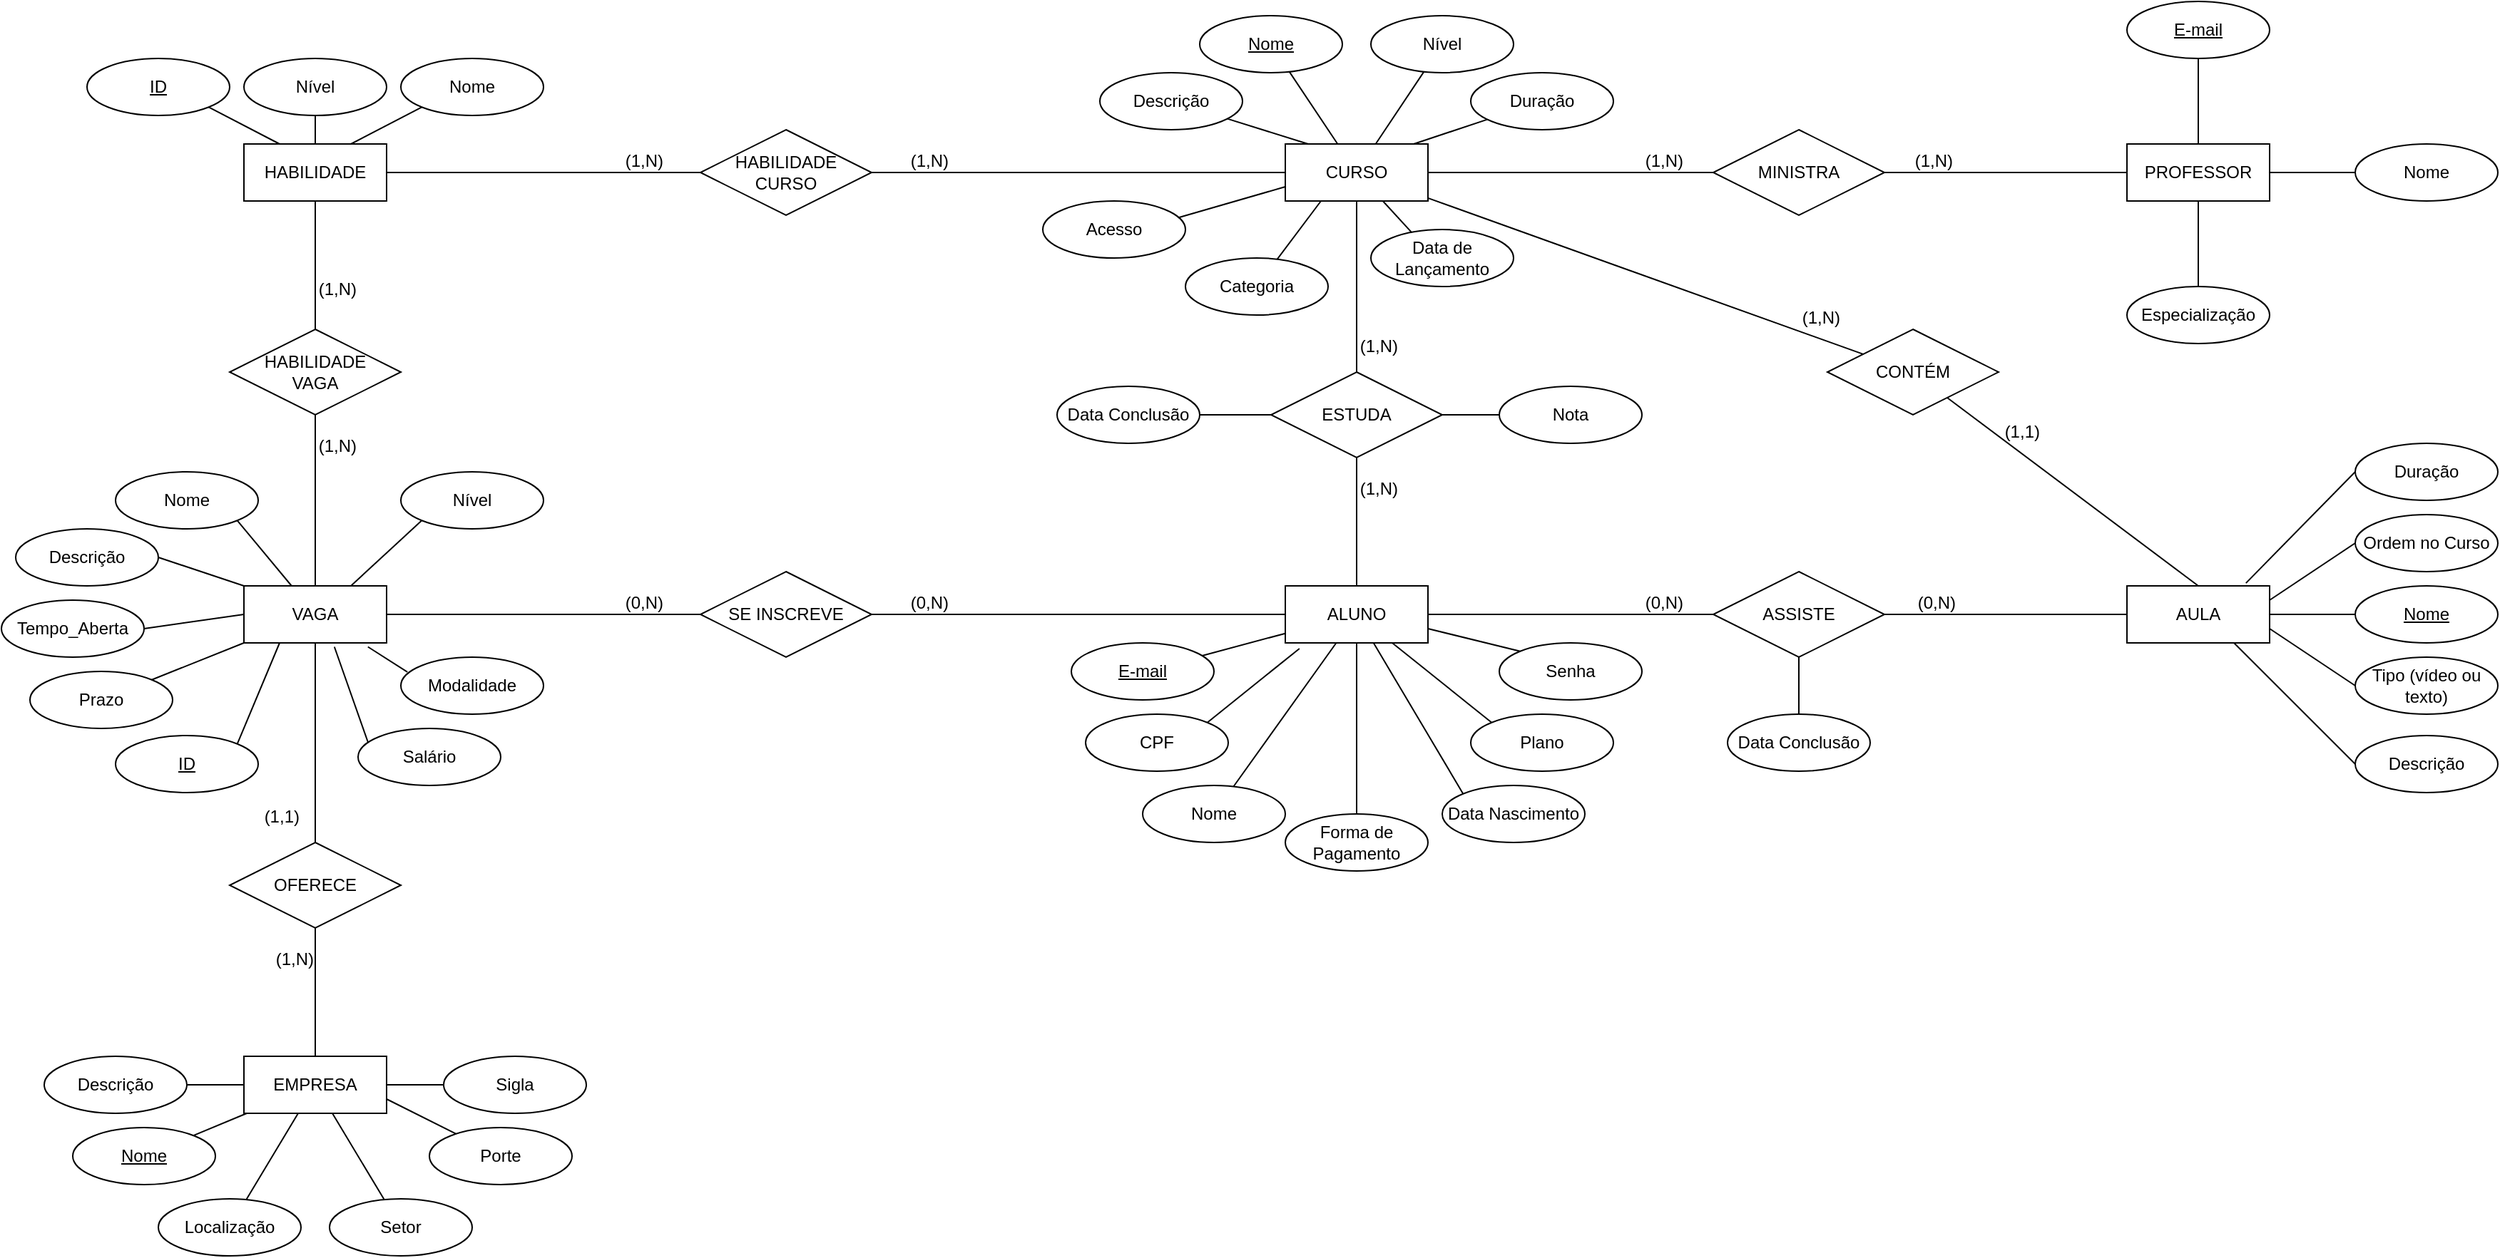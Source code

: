 <mxfile version="27.1.5">
  <diagram name="Page-1" id="ZZryoT1HC9bYrFOV-x_Y">
    <mxGraphModel dx="2456" dy="889" grid="1" gridSize="10" guides="1" tooltips="1" connect="1" arrows="1" fold="1" page="1" pageScale="1" pageWidth="827" pageHeight="1169" math="0" shadow="0">
      <root>
        <mxCell id="0" />
        <mxCell id="1" parent="0" />
        <mxCell id="qsZlWb2w2ooprA0qHy_H-1" value="&lt;div&gt;ALUNO&lt;/div&gt;" style="whiteSpace=wrap;html=1;align=center;" vertex="1" parent="1">
          <mxGeometry x="720" y="440" width="100" height="40" as="geometry" />
        </mxCell>
        <mxCell id="qsZlWb2w2ooprA0qHy_H-2" value="&lt;u&gt;E-mail&lt;/u&gt;" style="ellipse;whiteSpace=wrap;html=1;align=center;" vertex="1" parent="1">
          <mxGeometry x="570" y="480" width="100" height="40" as="geometry" />
        </mxCell>
        <mxCell id="qsZlWb2w2ooprA0qHy_H-3" value="Data Nascimento" style="ellipse;whiteSpace=wrap;html=1;align=center;" vertex="1" parent="1">
          <mxGeometry x="830" y="580" width="100" height="40" as="geometry" />
        </mxCell>
        <mxCell id="qsZlWb2w2ooprA0qHy_H-4" value="Plano" style="ellipse;whiteSpace=wrap;html=1;align=center;" vertex="1" parent="1">
          <mxGeometry x="850" y="530" width="100" height="40" as="geometry" />
        </mxCell>
        <mxCell id="qsZlWb2w2ooprA0qHy_H-5" value="" style="endArrow=none;html=1;rounded=0;" edge="1" parent="1" source="qsZlWb2w2ooprA0qHy_H-61" target="qsZlWb2w2ooprA0qHy_H-1">
          <mxGeometry relative="1" as="geometry">
            <mxPoint x="910" y="520.0" as="sourcePoint" />
            <mxPoint x="1140" y="519.5" as="targetPoint" />
          </mxGeometry>
        </mxCell>
        <mxCell id="qsZlWb2w2ooprA0qHy_H-6" value="" style="endArrow=none;html=1;rounded=0;" edge="1" parent="1" source="qsZlWb2w2ooprA0qHy_H-2" target="qsZlWb2w2ooprA0qHy_H-1">
          <mxGeometry relative="1" as="geometry">
            <mxPoint x="900" y="470" as="sourcePoint" />
            <mxPoint x="920" y="470" as="targetPoint" />
          </mxGeometry>
        </mxCell>
        <mxCell id="qsZlWb2w2ooprA0qHy_H-7" value="ESTUDA" style="shape=rhombus;perimeter=rhombusPerimeter;whiteSpace=wrap;html=1;align=center;" vertex="1" parent="1">
          <mxGeometry x="710" y="290" width="120" height="60" as="geometry" />
        </mxCell>
        <mxCell id="qsZlWb2w2ooprA0qHy_H-8" value="" style="endArrow=none;html=1;rounded=0;" edge="1" parent="1" source="qsZlWb2w2ooprA0qHy_H-7" target="qsZlWb2w2ooprA0qHy_H-1">
          <mxGeometry relative="1" as="geometry">
            <mxPoint x="910" y="530" as="sourcePoint" />
            <mxPoint x="1070" y="530" as="targetPoint" />
          </mxGeometry>
        </mxCell>
        <mxCell id="qsZlWb2w2ooprA0qHy_H-10" value="CURSO" style="whiteSpace=wrap;html=1;align=center;" vertex="1" parent="1">
          <mxGeometry x="720" y="130" width="100" height="40" as="geometry" />
        </mxCell>
        <mxCell id="qsZlWb2w2ooprA0qHy_H-11" value="Nome" style="ellipse;whiteSpace=wrap;html=1;align=center;fontStyle=4;" vertex="1" parent="1">
          <mxGeometry x="660" y="40" width="100" height="40" as="geometry" />
        </mxCell>
        <mxCell id="qsZlWb2w2ooprA0qHy_H-12" value="Descrição" style="ellipse;whiteSpace=wrap;html=1;align=center;" vertex="1" parent="1">
          <mxGeometry x="590" y="80" width="100" height="40" as="geometry" />
        </mxCell>
        <mxCell id="qsZlWb2w2ooprA0qHy_H-13" value="Nível" style="ellipse;whiteSpace=wrap;html=1;align=center;" vertex="1" parent="1">
          <mxGeometry x="780" y="40" width="100" height="40" as="geometry" />
        </mxCell>
        <mxCell id="qsZlWb2w2ooprA0qHy_H-14" value="Data de Lançamento" style="ellipse;whiteSpace=wrap;html=1;align=center;" vertex="1" parent="1">
          <mxGeometry x="780" y="190" width="100" height="40" as="geometry" />
        </mxCell>
        <mxCell id="qsZlWb2w2ooprA0qHy_H-15" value="Duração" style="ellipse;whiteSpace=wrap;html=1;align=center;" vertex="1" parent="1">
          <mxGeometry x="850" y="80" width="100" height="40" as="geometry" />
        </mxCell>
        <mxCell id="qsZlWb2w2ooprA0qHy_H-16" value="" style="endArrow=none;html=1;rounded=0;" edge="1" parent="1" source="qsZlWb2w2ooprA0qHy_H-11" target="qsZlWb2w2ooprA0qHy_H-10">
          <mxGeometry relative="1" as="geometry">
            <mxPoint x="420" y="410" as="sourcePoint" />
            <mxPoint x="580" y="410" as="targetPoint" />
          </mxGeometry>
        </mxCell>
        <mxCell id="qsZlWb2w2ooprA0qHy_H-17" value="" style="endArrow=none;html=1;rounded=0;entryX=0.16;entryY=0;entryDx=0;entryDy=0;entryPerimeter=0;" edge="1" parent="1" source="qsZlWb2w2ooprA0qHy_H-12" target="qsZlWb2w2ooprA0qHy_H-10">
          <mxGeometry relative="1" as="geometry">
            <mxPoint x="482" y="432" as="sourcePoint" />
            <mxPoint x="514" y="450" as="targetPoint" />
          </mxGeometry>
        </mxCell>
        <mxCell id="qsZlWb2w2ooprA0qHy_H-18" value="" style="endArrow=none;html=1;rounded=0;" edge="1" parent="1" source="qsZlWb2w2ooprA0qHy_H-13" target="qsZlWb2w2ooprA0qHy_H-10">
          <mxGeometry relative="1" as="geometry">
            <mxPoint x="492" y="442" as="sourcePoint" />
            <mxPoint x="524" y="460" as="targetPoint" />
          </mxGeometry>
        </mxCell>
        <mxCell id="qsZlWb2w2ooprA0qHy_H-19" value="" style="endArrow=none;html=1;rounded=0;" edge="1" parent="1" target="qsZlWb2w2ooprA0qHy_H-15">
          <mxGeometry relative="1" as="geometry">
            <mxPoint x="810" y="130" as="sourcePoint" />
            <mxPoint x="534" y="470" as="targetPoint" />
          </mxGeometry>
        </mxCell>
        <mxCell id="qsZlWb2w2ooprA0qHy_H-20" value="MINISTRA" style="shape=rhombus;perimeter=rhombusPerimeter;whiteSpace=wrap;html=1;align=center;" vertex="1" parent="1">
          <mxGeometry x="1020" y="120" width="120" height="60" as="geometry" />
        </mxCell>
        <mxCell id="qsZlWb2w2ooprA0qHy_H-21" value="" style="endArrow=none;html=1;rounded=0;" edge="1" parent="1" source="qsZlWb2w2ooprA0qHy_H-20" target="qsZlWb2w2ooprA0qHy_H-10">
          <mxGeometry relative="1" as="geometry">
            <mxPoint x="750" y="410" as="sourcePoint" />
            <mxPoint x="910" y="410" as="targetPoint" />
          </mxGeometry>
        </mxCell>
        <mxCell id="qsZlWb2w2ooprA0qHy_H-22" value="(1,N)" style="resizable=0;html=1;whiteSpace=wrap;align=right;verticalAlign=bottom;" connectable="0" vertex="1" parent="qsZlWb2w2ooprA0qHy_H-21">
          <mxGeometry x="1" relative="1" as="geometry">
            <mxPoint x="180" as="offset" />
          </mxGeometry>
        </mxCell>
        <mxCell id="qsZlWb2w2ooprA0qHy_H-23" value="PROFESSOR" style="whiteSpace=wrap;html=1;align=center;" vertex="1" parent="1">
          <mxGeometry x="1310" y="130" width="100" height="40" as="geometry" />
        </mxCell>
        <mxCell id="qsZlWb2w2ooprA0qHy_H-24" value="" style="endArrow=none;html=1;rounded=0;entryX=0;entryY=0.5;entryDx=0;entryDy=0;exitX=1;exitY=0.5;exitDx=0;exitDy=0;" edge="1" parent="1" source="qsZlWb2w2ooprA0qHy_H-20" target="qsZlWb2w2ooprA0qHy_H-23">
          <mxGeometry relative="1" as="geometry">
            <mxPoint x="880" y="410" as="sourcePoint" />
            <mxPoint x="1040" y="410" as="targetPoint" />
          </mxGeometry>
        </mxCell>
        <mxCell id="qsZlWb2w2ooprA0qHy_H-25" value="(1,N)" style="resizable=0;html=1;whiteSpace=wrap;align=right;verticalAlign=bottom;" connectable="0" vertex="1" parent="qsZlWb2w2ooprA0qHy_H-24">
          <mxGeometry x="1" relative="1" as="geometry">
            <mxPoint x="-121" as="offset" />
          </mxGeometry>
        </mxCell>
        <mxCell id="qsZlWb2w2ooprA0qHy_H-26" value="Nome" style="ellipse;whiteSpace=wrap;html=1;align=center;fontStyle=0;" vertex="1" parent="1">
          <mxGeometry x="1470" y="130" width="100" height="40" as="geometry" />
        </mxCell>
        <mxCell id="qsZlWb2w2ooprA0qHy_H-27" value="Especialização" style="ellipse;whiteSpace=wrap;html=1;align=center;" vertex="1" parent="1">
          <mxGeometry x="1310" y="230" width="100" height="40" as="geometry" />
        </mxCell>
        <mxCell id="qsZlWb2w2ooprA0qHy_H-28" value="&lt;u&gt;E-mail&lt;/u&gt;" style="ellipse;whiteSpace=wrap;html=1;align=center;" vertex="1" parent="1">
          <mxGeometry x="1310" y="30" width="100" height="40" as="geometry" />
        </mxCell>
        <mxCell id="qsZlWb2w2ooprA0qHy_H-29" value="" style="endArrow=none;html=1;rounded=0;" edge="1" parent="1" source="qsZlWb2w2ooprA0qHy_H-28" target="qsZlWb2w2ooprA0qHy_H-23">
          <mxGeometry relative="1" as="geometry">
            <mxPoint x="1020" y="430" as="sourcePoint" />
            <mxPoint x="1140" y="460" as="targetPoint" />
          </mxGeometry>
        </mxCell>
        <mxCell id="qsZlWb2w2ooprA0qHy_H-30" value="" style="endArrow=none;html=1;rounded=0;" edge="1" parent="1" source="qsZlWb2w2ooprA0qHy_H-23" target="qsZlWb2w2ooprA0qHy_H-27">
          <mxGeometry relative="1" as="geometry">
            <mxPoint x="1030" y="440" as="sourcePoint" />
            <mxPoint x="1095" y="470" as="targetPoint" />
          </mxGeometry>
        </mxCell>
        <mxCell id="qsZlWb2w2ooprA0qHy_H-31" value="" style="endArrow=none;html=1;rounded=0;entryX=0.5;entryY=0;entryDx=0;entryDy=0;" edge="1" parent="1" source="qsZlWb2w2ooprA0qHy_H-71" target="qsZlWb2w2ooprA0qHy_H-34">
          <mxGeometry relative="1" as="geometry">
            <mxPoint x="770" y="330" as="sourcePoint" />
            <mxPoint x="770" y="430.0" as="targetPoint" />
          </mxGeometry>
        </mxCell>
        <mxCell id="qsZlWb2w2ooprA0qHy_H-32" value="" style="endArrow=none;html=1;rounded=0;" edge="1" parent="1" source="qsZlWb2w2ooprA0qHy_H-71" target="qsZlWb2w2ooprA0qHy_H-10">
          <mxGeometry relative="1" as="geometry">
            <mxPoint x="770" y="270" as="sourcePoint" />
            <mxPoint x="610" y="610" as="targetPoint" />
          </mxGeometry>
        </mxCell>
        <mxCell id="qsZlWb2w2ooprA0qHy_H-34" value="AULA" style="whiteSpace=wrap;html=1;align=center;" vertex="1" parent="1">
          <mxGeometry x="1310" y="440" width="100" height="40" as="geometry" />
        </mxCell>
        <mxCell id="qsZlWb2w2ooprA0qHy_H-35" value="Ordem no Curso" style="ellipse;whiteSpace=wrap;html=1;align=center;" vertex="1" parent="1">
          <mxGeometry x="1470" y="390" width="100" height="40" as="geometry" />
        </mxCell>
        <mxCell id="qsZlWb2w2ooprA0qHy_H-36" value="Tipo (vídeo ou texto)" style="ellipse;whiteSpace=wrap;html=1;align=center;" vertex="1" parent="1">
          <mxGeometry x="1470" y="490" width="100" height="40" as="geometry" />
        </mxCell>
        <mxCell id="qsZlWb2w2ooprA0qHy_H-37" value="Descrição" style="ellipse;whiteSpace=wrap;html=1;align=center;" vertex="1" parent="1">
          <mxGeometry x="1470" y="545" width="100" height="40" as="geometry" />
        </mxCell>
        <mxCell id="qsZlWb2w2ooprA0qHy_H-38" value="Duração" style="ellipse;whiteSpace=wrap;html=1;align=center;" vertex="1" parent="1">
          <mxGeometry x="1470" y="340" width="100" height="40" as="geometry" />
        </mxCell>
        <mxCell id="qsZlWb2w2ooprA0qHy_H-39" value="" style="endArrow=none;html=1;rounded=0;entryX=0.75;entryY=1;entryDx=0;entryDy=0;exitX=0;exitY=0.5;exitDx=0;exitDy=0;" edge="1" parent="1" source="qsZlWb2w2ooprA0qHy_H-37" target="qsZlWb2w2ooprA0qHy_H-34">
          <mxGeometry relative="1" as="geometry">
            <mxPoint x="1030" y="490" as="sourcePoint" />
            <mxPoint x="1190" y="490" as="targetPoint" />
          </mxGeometry>
        </mxCell>
        <mxCell id="qsZlWb2w2ooprA0qHy_H-40" value="" style="endArrow=none;html=1;rounded=0;entryX=0.834;entryY=-0.049;entryDx=0;entryDy=0;exitX=0;exitY=0.5;exitDx=0;exitDy=0;entryPerimeter=0;" edge="1" parent="1" source="qsZlWb2w2ooprA0qHy_H-38" target="qsZlWb2w2ooprA0qHy_H-34">
          <mxGeometry relative="1" as="geometry">
            <mxPoint x="1060" y="680" as="sourcePoint" />
            <mxPoint x="1105" y="700" as="targetPoint" />
          </mxGeometry>
        </mxCell>
        <mxCell id="qsZlWb2w2ooprA0qHy_H-41" value="" style="endArrow=none;html=1;rounded=0;exitX=1;exitY=0.75;exitDx=0;exitDy=0;entryX=0;entryY=0.5;entryDx=0;entryDy=0;" edge="1" parent="1" source="qsZlWb2w2ooprA0qHy_H-34" target="qsZlWb2w2ooprA0qHy_H-36">
          <mxGeometry relative="1" as="geometry">
            <mxPoint x="1070" y="690" as="sourcePoint" />
            <mxPoint x="1115" y="710" as="targetPoint" />
          </mxGeometry>
        </mxCell>
        <mxCell id="qsZlWb2w2ooprA0qHy_H-42" value="" style="endArrow=none;html=1;rounded=0;exitX=1;exitY=0.25;exitDx=0;exitDy=0;entryX=0;entryY=0.5;entryDx=0;entryDy=0;" edge="1" parent="1" source="qsZlWb2w2ooprA0qHy_H-34" target="qsZlWb2w2ooprA0qHy_H-35">
          <mxGeometry relative="1" as="geometry">
            <mxPoint x="1090" y="710" as="sourcePoint" />
            <mxPoint x="1135" y="730" as="targetPoint" />
          </mxGeometry>
        </mxCell>
        <mxCell id="qsZlWb2w2ooprA0qHy_H-43" value="Nome" style="ellipse;whiteSpace=wrap;html=1;align=center;fontStyle=4;" vertex="1" parent="1">
          <mxGeometry x="1470" y="440" width="100" height="40" as="geometry" />
        </mxCell>
        <mxCell id="qsZlWb2w2ooprA0qHy_H-44" value="EMPRESA" style="whiteSpace=wrap;html=1;align=center;" vertex="1" parent="1">
          <mxGeometry x="-10" y="770" width="100" height="40" as="geometry" />
        </mxCell>
        <mxCell id="qsZlWb2w2ooprA0qHy_H-45" value="Nome" style="ellipse;whiteSpace=wrap;html=1;align=center;fontStyle=4;" vertex="1" parent="1">
          <mxGeometry x="-130" y="820" width="100" height="40" as="geometry" />
        </mxCell>
        <mxCell id="qsZlWb2w2ooprA0qHy_H-46" value="Setor" style="ellipse;whiteSpace=wrap;html=1;align=center;" vertex="1" parent="1">
          <mxGeometry x="50" y="870" width="100" height="40" as="geometry" />
        </mxCell>
        <mxCell id="qsZlWb2w2ooprA0qHy_H-47" value="Localização" style="ellipse;whiteSpace=wrap;html=1;align=center;" vertex="1" parent="1">
          <mxGeometry x="-70" y="870" width="100" height="40" as="geometry" />
        </mxCell>
        <mxCell id="qsZlWb2w2ooprA0qHy_H-48" value="VAGA" style="whiteSpace=wrap;html=1;align=center;" vertex="1" parent="1">
          <mxGeometry x="-10" y="440" width="100" height="40" as="geometry" />
        </mxCell>
        <mxCell id="qsZlWb2w2ooprA0qHy_H-49" value="" style="endArrow=none;html=1;rounded=0;" edge="1" parent="1" source="qsZlWb2w2ooprA0qHy_H-76" target="qsZlWb2w2ooprA0qHy_H-44">
          <mxGeometry relative="1" as="geometry">
            <mxPoint x="250" y="650" as="sourcePoint" />
            <mxPoint x="205" y="630" as="targetPoint" />
          </mxGeometry>
        </mxCell>
        <mxCell id="qsZlWb2w2ooprA0qHy_H-50" value="(1,N)" style="resizable=0;html=1;whiteSpace=wrap;align=right;verticalAlign=bottom;" connectable="0" vertex="1" parent="qsZlWb2w2ooprA0qHy_H-49">
          <mxGeometry x="1" relative="1" as="geometry">
            <mxPoint y="-60" as="offset" />
          </mxGeometry>
        </mxCell>
        <mxCell id="qsZlWb2w2ooprA0qHy_H-51" value="" style="endArrow=none;html=1;rounded=0;" edge="1" parent="1" source="qsZlWb2w2ooprA0qHy_H-76" target="qsZlWb2w2ooprA0qHy_H-48">
          <mxGeometry relative="1" as="geometry">
            <mxPoint x="250" y="590" as="sourcePoint" />
            <mxPoint x="-60" y="590" as="targetPoint" />
          </mxGeometry>
        </mxCell>
        <mxCell id="qsZlWb2w2ooprA0qHy_H-52" value="(1,1)" style="resizable=0;html=1;whiteSpace=wrap;align=right;verticalAlign=bottom;" connectable="0" vertex="1" parent="qsZlWb2w2ooprA0qHy_H-51">
          <mxGeometry x="1" relative="1" as="geometry">
            <mxPoint x="-10" y="130" as="offset" />
          </mxGeometry>
        </mxCell>
        <mxCell id="qsZlWb2w2ooprA0qHy_H-53" value="" style="endArrow=none;html=1;rounded=0;" edge="1" parent="1" source="qsZlWb2w2ooprA0qHy_H-44" target="qsZlWb2w2ooprA0qHy_H-45">
          <mxGeometry relative="1" as="geometry">
            <mxPoint x="144.64" y="670" as="sourcePoint" />
            <mxPoint x="139.995" y="835.858" as="targetPoint" />
          </mxGeometry>
        </mxCell>
        <mxCell id="qsZlWb2w2ooprA0qHy_H-54" value="Nome" style="ellipse;whiteSpace=wrap;html=1;align=center;" vertex="1" parent="1">
          <mxGeometry x="-100" y="360" width="100" height="40" as="geometry" />
        </mxCell>
        <mxCell id="qsZlWb2w2ooprA0qHy_H-55" value="SE INSCREVE" style="shape=rhombus;perimeter=rhombusPerimeter;whiteSpace=wrap;html=1;align=center;" vertex="1" parent="1">
          <mxGeometry x="310" y="430" width="120" height="60" as="geometry" />
        </mxCell>
        <mxCell id="qsZlWb2w2ooprA0qHy_H-56" value="" style="endArrow=none;html=1;rounded=0;entryX=1;entryY=1;entryDx=0;entryDy=0;" edge="1" parent="1" source="qsZlWb2w2ooprA0qHy_H-48" target="qsZlWb2w2ooprA0qHy_H-54">
          <mxGeometry relative="1" as="geometry">
            <mxPoint x="215" y="510" as="sourcePoint" />
            <mxPoint x="260" y="500" as="targetPoint" />
          </mxGeometry>
        </mxCell>
        <mxCell id="qsZlWb2w2ooprA0qHy_H-57" value="" style="endArrow=none;html=1;rounded=0;" edge="1" parent="1" source="qsZlWb2w2ooprA0qHy_H-55" target="qsZlWb2w2ooprA0qHy_H-1">
          <mxGeometry relative="1" as="geometry">
            <mxPoint x="900" y="740" as="sourcePoint" />
            <mxPoint x="1060" y="740" as="targetPoint" />
          </mxGeometry>
        </mxCell>
        <mxCell id="qsZlWb2w2ooprA0qHy_H-59" value="" style="endArrow=none;html=1;rounded=0;" edge="1" parent="1" source="qsZlWb2w2ooprA0qHy_H-55" target="qsZlWb2w2ooprA0qHy_H-48">
          <mxGeometry relative="1" as="geometry">
            <mxPoint x="147" y="290" as="sourcePoint" />
            <mxPoint x="330" y="420" as="targetPoint" />
          </mxGeometry>
        </mxCell>
        <mxCell id="qsZlWb2w2ooprA0qHy_H-61" value="Nome" style="ellipse;whiteSpace=wrap;html=1;align=center;fontStyle=0;" vertex="1" parent="1">
          <mxGeometry x="620" y="580" width="100" height="40" as="geometry" />
        </mxCell>
        <mxCell id="qsZlWb2w2ooprA0qHy_H-62" value="" style="endArrow=none;html=1;rounded=0;entryX=0.287;entryY=0.054;entryDx=0;entryDy=0;entryPerimeter=0;" edge="1" parent="1" source="qsZlWb2w2ooprA0qHy_H-10" target="qsZlWb2w2ooprA0qHy_H-14">
          <mxGeometry width="50" height="50" relative="1" as="geometry">
            <mxPoint x="890" y="330" as="sourcePoint" />
            <mxPoint x="940" y="280" as="targetPoint" />
          </mxGeometry>
        </mxCell>
        <mxCell id="qsZlWb2w2ooprA0qHy_H-63" value="" style="endArrow=none;html=1;rounded=0;" edge="1" parent="1" source="qsZlWb2w2ooprA0qHy_H-7" target="qsZlWb2w2ooprA0qHy_H-10">
          <mxGeometry width="50" height="50" relative="1" as="geometry">
            <mxPoint x="890" y="330" as="sourcePoint" />
            <mxPoint x="940" y="280" as="targetPoint" />
          </mxGeometry>
        </mxCell>
        <mxCell id="qsZlWb2w2ooprA0qHy_H-64" value="" style="endArrow=none;html=1;rounded=0;" edge="1" parent="1" source="qsZlWb2w2ooprA0qHy_H-23" target="qsZlWb2w2ooprA0qHy_H-26">
          <mxGeometry width="50" height="50" relative="1" as="geometry">
            <mxPoint x="1270" y="360" as="sourcePoint" />
            <mxPoint x="1320" y="310" as="targetPoint" />
          </mxGeometry>
        </mxCell>
        <mxCell id="qsZlWb2w2ooprA0qHy_H-65" value="" style="endArrow=none;html=1;rounded=0;" edge="1" parent="1" source="qsZlWb2w2ooprA0qHy_H-34" target="qsZlWb2w2ooprA0qHy_H-43">
          <mxGeometry width="50" height="50" relative="1" as="geometry">
            <mxPoint x="1520" y="320" as="sourcePoint" />
            <mxPoint x="1570" y="270" as="targetPoint" />
          </mxGeometry>
        </mxCell>
        <mxCell id="qsZlWb2w2ooprA0qHy_H-66" value="" style="endArrow=none;html=1;rounded=0;exitX=0;exitY=0;exitDx=0;exitDy=0;" edge="1" parent="1" source="qsZlWb2w2ooprA0qHy_H-3" target="qsZlWb2w2ooprA0qHy_H-1">
          <mxGeometry width="50" height="50" relative="1" as="geometry">
            <mxPoint x="1130" y="510" as="sourcePoint" />
            <mxPoint x="1180" y="460" as="targetPoint" />
          </mxGeometry>
        </mxCell>
        <mxCell id="qsZlWb2w2ooprA0qHy_H-67" value="" style="endArrow=none;html=1;rounded=0;" edge="1" parent="1" source="qsZlWb2w2ooprA0qHy_H-47" target="qsZlWb2w2ooprA0qHy_H-44">
          <mxGeometry width="50" height="50" relative="1" as="geometry">
            <mxPoint x="210" y="905" as="sourcePoint" />
            <mxPoint x="260" y="855" as="targetPoint" />
          </mxGeometry>
        </mxCell>
        <mxCell id="qsZlWb2w2ooprA0qHy_H-68" value="" style="endArrow=none;html=1;rounded=0;" edge="1" parent="1" source="qsZlWb2w2ooprA0qHy_H-44" target="qsZlWb2w2ooprA0qHy_H-46">
          <mxGeometry width="50" height="50" relative="1" as="geometry">
            <mxPoint x="380" y="720" as="sourcePoint" />
            <mxPoint x="430" y="670" as="targetPoint" />
          </mxGeometry>
        </mxCell>
        <mxCell id="qsZlWb2w2ooprA0qHy_H-69" value="&amp;nbsp;" style="text;whiteSpace=wrap;html=1;" vertex="1" parent="1">
          <mxGeometry x="1010" y="410" width="40" height="40" as="geometry" />
        </mxCell>
        <mxCell id="qsZlWb2w2ooprA0qHy_H-70" value="&lt;div&gt;(1,N)&lt;/div&gt;" style="resizable=0;html=1;whiteSpace=wrap;align=right;verticalAlign=bottom;rotation=0;" connectable="0" vertex="1" parent="1">
          <mxGeometry x="480.0" y="140" as="geometry">
            <mxPoint x="5.073" y="10.544" as="offset" />
          </mxGeometry>
        </mxCell>
        <mxCell id="qsZlWb2w2ooprA0qHy_H-71" value="CONTÉM" style="shape=rhombus;perimeter=rhombusPerimeter;whiteSpace=wrap;html=1;align=center;" vertex="1" parent="1">
          <mxGeometry x="1100" y="260" width="120" height="60" as="geometry" />
        </mxCell>
        <mxCell id="qsZlWb2w2ooprA0qHy_H-72" value="Data Conclusão" style="ellipse;whiteSpace=wrap;html=1;align=center;" vertex="1" parent="1">
          <mxGeometry x="560" y="300" width="100" height="40" as="geometry" />
        </mxCell>
        <mxCell id="qsZlWb2w2ooprA0qHy_H-73" value="Nota" style="ellipse;whiteSpace=wrap;html=1;align=center;" vertex="1" parent="1">
          <mxGeometry x="870" y="300" width="100" height="40" as="geometry" />
        </mxCell>
        <mxCell id="qsZlWb2w2ooprA0qHy_H-74" value="" style="endArrow=none;html=1;rounded=0;" edge="1" parent="1" source="qsZlWb2w2ooprA0qHy_H-72" target="qsZlWb2w2ooprA0qHy_H-7">
          <mxGeometry width="50" height="50" relative="1" as="geometry">
            <mxPoint x="990" y="440" as="sourcePoint" />
            <mxPoint x="858" y="419" as="targetPoint" />
          </mxGeometry>
        </mxCell>
        <mxCell id="qsZlWb2w2ooprA0qHy_H-75" value="" style="endArrow=none;html=1;rounded=0;" edge="1" parent="1" source="qsZlWb2w2ooprA0qHy_H-73" target="qsZlWb2w2ooprA0qHy_H-7">
          <mxGeometry width="50" height="50" relative="1" as="geometry">
            <mxPoint x="843" y="470" as="sourcePoint" />
            <mxPoint x="868" y="429" as="targetPoint" />
          </mxGeometry>
        </mxCell>
        <mxCell id="qsZlWb2w2ooprA0qHy_H-76" value="OFERECE" style="shape=rhombus;perimeter=rhombusPerimeter;whiteSpace=wrap;html=1;align=center;" vertex="1" parent="1">
          <mxGeometry x="-20" y="620" width="120" height="60" as="geometry" />
        </mxCell>
        <mxCell id="qsZlWb2w2ooprA0qHy_H-77" value="" style="endArrow=none;html=1;rounded=0;exitX=0;exitY=0;exitDx=0;exitDy=0;" edge="1" parent="1" source="qsZlWb2w2ooprA0qHy_H-4" target="qsZlWb2w2ooprA0qHy_H-1">
          <mxGeometry width="50" height="50" relative="1" as="geometry">
            <mxPoint x="905" y="444" as="sourcePoint" />
            <mxPoint x="942" y="460" as="targetPoint" />
          </mxGeometry>
        </mxCell>
        <mxCell id="qsZlWb2w2ooprA0qHy_H-78" value="Descrição" style="ellipse;whiteSpace=wrap;html=1;align=center;" vertex="1" parent="1">
          <mxGeometry x="-170" y="400" width="100" height="40" as="geometry" />
        </mxCell>
        <mxCell id="qsZlWb2w2ooprA0qHy_H-79" value="&lt;u&gt;ID&lt;/u&gt;" style="ellipse;whiteSpace=wrap;html=1;align=center;" vertex="1" parent="1">
          <mxGeometry x="-100" y="545" width="100" height="40" as="geometry" />
        </mxCell>
        <mxCell id="qsZlWb2w2ooprA0qHy_H-80" value="" style="endArrow=none;html=1;rounded=0;exitX=1;exitY=0;exitDx=0;exitDy=0;entryX=0.25;entryY=1;entryDx=0;entryDy=0;" edge="1" parent="1" source="qsZlWb2w2ooprA0qHy_H-79" target="qsZlWb2w2ooprA0qHy_H-48">
          <mxGeometry relative="1" as="geometry">
            <mxPoint x="149" y="433" as="sourcePoint" />
            <mxPoint x="210" y="453" as="targetPoint" />
          </mxGeometry>
        </mxCell>
        <mxCell id="qsZlWb2w2ooprA0qHy_H-81" value="HABILIDADE" style="whiteSpace=wrap;html=1;align=center;" vertex="1" parent="1">
          <mxGeometry x="-10" y="130" width="100" height="40" as="geometry" />
        </mxCell>
        <mxCell id="qsZlWb2w2ooprA0qHy_H-82" value="Nome" style="ellipse;whiteSpace=wrap;html=1;align=center;" vertex="1" parent="1">
          <mxGeometry x="100" y="70" width="100" height="40" as="geometry" />
        </mxCell>
        <mxCell id="qsZlWb2w2ooprA0qHy_H-83" value="Nível" style="ellipse;whiteSpace=wrap;html=1;align=center;" vertex="1" parent="1">
          <mxGeometry x="-10" y="70" width="100" height="40" as="geometry" />
        </mxCell>
        <mxCell id="qsZlWb2w2ooprA0qHy_H-84" value="&lt;u&gt;ID&lt;/u&gt;" style="ellipse;whiteSpace=wrap;html=1;align=center;" vertex="1" parent="1">
          <mxGeometry x="-120" y="70" width="100" height="40" as="geometry" />
        </mxCell>
        <mxCell id="qsZlWb2w2ooprA0qHy_H-85" value="" style="endArrow=none;html=1;rounded=0;entryX=0.5;entryY=1;entryDx=0;entryDy=0;" edge="1" parent="1" source="qsZlWb2w2ooprA0qHy_H-81" target="qsZlWb2w2ooprA0qHy_H-83">
          <mxGeometry relative="1" as="geometry">
            <mxPoint x="-195" y="150" as="sourcePoint" />
            <mxPoint x="-115" y="176" as="targetPoint" />
          </mxGeometry>
        </mxCell>
        <mxCell id="qsZlWb2w2ooprA0qHy_H-86" value="" style="endArrow=none;html=1;rounded=0;entryX=1;entryY=1;entryDx=0;entryDy=0;exitX=0.25;exitY=0;exitDx=0;exitDy=0;" edge="1" parent="1" source="qsZlWb2w2ooprA0qHy_H-81" target="qsZlWb2w2ooprA0qHy_H-84">
          <mxGeometry relative="1" as="geometry">
            <mxPoint x="160" y="70" as="sourcePoint" />
            <mxPoint x="160" y="30" as="targetPoint" />
          </mxGeometry>
        </mxCell>
        <mxCell id="qsZlWb2w2ooprA0qHy_H-87" value="" style="endArrow=none;html=1;rounded=0;entryX=0;entryY=1;entryDx=0;entryDy=0;exitX=0.75;exitY=0;exitDx=0;exitDy=0;" edge="1" parent="1" source="qsZlWb2w2ooprA0qHy_H-81" target="qsZlWb2w2ooprA0qHy_H-82">
          <mxGeometry relative="1" as="geometry">
            <mxPoint x="170" y="80" as="sourcePoint" />
            <mxPoint x="170" y="40" as="targetPoint" />
          </mxGeometry>
        </mxCell>
        <mxCell id="qsZlWb2w2ooprA0qHy_H-88" value="HABILIDADE&lt;div&gt;VAGA&lt;/div&gt;" style="shape=rhombus;perimeter=rhombusPerimeter;whiteSpace=wrap;html=1;align=center;" vertex="1" parent="1">
          <mxGeometry x="-20" y="260" width="120" height="60" as="geometry" />
        </mxCell>
        <mxCell id="qsZlWb2w2ooprA0qHy_H-89" value="HABILIDADE&lt;div&gt;CURSO&lt;/div&gt;" style="shape=rhombus;perimeter=rhombusPerimeter;whiteSpace=wrap;html=1;align=center;" vertex="1" parent="1">
          <mxGeometry x="310" y="120" width="120" height="60" as="geometry" />
        </mxCell>
        <mxCell id="qsZlWb2w2ooprA0qHy_H-90" value="" style="endArrow=none;html=1;rounded=0;exitX=1;exitY=0.5;exitDx=0;exitDy=0;" edge="1" parent="1" source="qsZlWb2w2ooprA0qHy_H-81" target="qsZlWb2w2ooprA0qHy_H-89">
          <mxGeometry relative="1" as="geometry">
            <mxPoint x="455" y="450" as="sourcePoint" />
            <mxPoint x="500" y="490" as="targetPoint" />
          </mxGeometry>
        </mxCell>
        <mxCell id="qsZlWb2w2ooprA0qHy_H-91" value="" style="endArrow=none;html=1;rounded=0;entryX=0;entryY=0.5;entryDx=0;entryDy=0;exitX=1;exitY=0.5;exitDx=0;exitDy=0;" edge="1" parent="1" target="qsZlWb2w2ooprA0qHy_H-10" source="qsZlWb2w2ooprA0qHy_H-89">
          <mxGeometry relative="1" as="geometry">
            <mxPoint x="620" y="290" as="sourcePoint" />
            <mxPoint x="585" y="337" as="targetPoint" />
          </mxGeometry>
        </mxCell>
        <mxCell id="qsZlWb2w2ooprA0qHy_H-92" value="" style="endArrow=none;html=1;rounded=0;entryX=1;entryY=0.5;entryDx=0;entryDy=0;exitX=0;exitY=0;exitDx=0;exitDy=0;" edge="1" parent="1" source="qsZlWb2w2ooprA0qHy_H-48" target="qsZlWb2w2ooprA0qHy_H-78">
          <mxGeometry relative="1" as="geometry">
            <mxPoint x="21" y="450" as="sourcePoint" />
            <mxPoint x="-25" y="417" as="targetPoint" />
          </mxGeometry>
        </mxCell>
        <mxCell id="qsZlWb2w2ooprA0qHy_H-94" value="" style="endArrow=none;html=1;rounded=0;exitX=0.5;exitY=1;exitDx=0;exitDy=0;entryX=0.5;entryY=0;entryDx=0;entryDy=0;" edge="1" parent="1" source="qsZlWb2w2ooprA0qHy_H-81" target="qsZlWb2w2ooprA0qHy_H-88">
          <mxGeometry relative="1" as="geometry">
            <mxPoint x="190" y="470" as="sourcePoint" />
            <mxPoint x="310" y="460" as="targetPoint" />
          </mxGeometry>
        </mxCell>
        <mxCell id="qsZlWb2w2ooprA0qHy_H-96" value="&lt;div&gt;(1,N)&lt;/div&gt;" style="resizable=0;html=1;whiteSpace=wrap;align=right;verticalAlign=bottom;" connectable="0" vertex="1" parent="1">
          <mxGeometry x="70" y="240" as="geometry" />
        </mxCell>
        <mxCell id="qsZlWb2w2ooprA0qHy_H-100" value="Senha" style="ellipse;whiteSpace=wrap;html=1;align=center;" vertex="1" parent="1">
          <mxGeometry x="870" y="480" width="100" height="40" as="geometry" />
        </mxCell>
        <mxCell id="qsZlWb2w2ooprA0qHy_H-101" value="" style="endArrow=none;html=1;rounded=0;exitX=0;exitY=0;exitDx=0;exitDy=0;entryX=1;entryY=0.75;entryDx=0;entryDy=0;" edge="1" parent="1" source="qsZlWb2w2ooprA0qHy_H-100" target="qsZlWb2w2ooprA0qHy_H-1">
          <mxGeometry relative="1" as="geometry">
            <mxPoint x="710" y="480" as="sourcePoint" />
            <mxPoint x="750" y="480" as="targetPoint" />
          </mxGeometry>
        </mxCell>
        <mxCell id="qsZlWb2w2ooprA0qHy_H-102" value="Forma de Pagamento" style="ellipse;whiteSpace=wrap;html=1;align=center;" vertex="1" parent="1">
          <mxGeometry x="720" y="600" width="100" height="40" as="geometry" />
        </mxCell>
        <mxCell id="qsZlWb2w2ooprA0qHy_H-103" value="" style="endArrow=none;html=1;rounded=0;exitX=0.5;exitY=0;exitDx=0;exitDy=0;entryX=0.5;entryY=1;entryDx=0;entryDy=0;" edge="1" parent="1" source="qsZlWb2w2ooprA0qHy_H-102" target="qsZlWb2w2ooprA0qHy_H-1">
          <mxGeometry relative="1" as="geometry">
            <mxPoint x="510" y="670" as="sourcePoint" />
            <mxPoint x="520" y="650" as="targetPoint" />
          </mxGeometry>
        </mxCell>
        <mxCell id="qsZlWb2w2ooprA0qHy_H-104" value="CPF" style="ellipse;whiteSpace=wrap;html=1;align=center;" vertex="1" parent="1">
          <mxGeometry x="580" y="530" width="100" height="40" as="geometry" />
        </mxCell>
        <mxCell id="qsZlWb2w2ooprA0qHy_H-105" value="" style="endArrow=none;html=1;rounded=0;exitX=1;exitY=0;exitDx=0;exitDy=0;entryX=0.099;entryY=1.099;entryDx=0;entryDy=0;entryPerimeter=0;" edge="1" parent="1" source="qsZlWb2w2ooprA0qHy_H-104" target="qsZlWb2w2ooprA0qHy_H-1">
          <mxGeometry relative="1" as="geometry">
            <mxPoint x="630" y="710" as="sourcePoint" />
            <mxPoint x="640" y="690" as="targetPoint" />
          </mxGeometry>
        </mxCell>
        <mxCell id="qsZlWb2w2ooprA0qHy_H-106" value="Acesso" style="ellipse;whiteSpace=wrap;html=1;align=center;" vertex="1" parent="1">
          <mxGeometry x="550" y="170" width="100" height="40" as="geometry" />
        </mxCell>
        <mxCell id="qsZlWb2w2ooprA0qHy_H-107" value="" style="endArrow=none;html=1;rounded=0;exitX=0.952;exitY=0.29;exitDx=0;exitDy=0;entryX=0;entryY=0.75;entryDx=0;entryDy=0;exitPerimeter=0;" edge="1" parent="1" source="qsZlWb2w2ooprA0qHy_H-106" target="qsZlWb2w2ooprA0qHy_H-10">
          <mxGeometry relative="1" as="geometry">
            <mxPoint x="-270" y="450" as="sourcePoint" />
            <mxPoint x="-370" y="430" as="targetPoint" />
          </mxGeometry>
        </mxCell>
        <mxCell id="qsZlWb2w2ooprA0qHy_H-108" value="Porte" style="ellipse;whiteSpace=wrap;html=1;align=center;" vertex="1" parent="1">
          <mxGeometry x="120" y="820" width="100" height="40" as="geometry" />
        </mxCell>
        <mxCell id="qsZlWb2w2ooprA0qHy_H-109" value="" style="endArrow=none;html=1;rounded=0;entryX=1;entryY=0.75;entryDx=0;entryDy=0;" edge="1" parent="1" source="qsZlWb2w2ooprA0qHy_H-108" target="qsZlWb2w2ooprA0qHy_H-44">
          <mxGeometry relative="1" as="geometry">
            <mxPoint x="-310" y="520" as="sourcePoint" />
            <mxPoint x="-400" y="500" as="targetPoint" />
          </mxGeometry>
        </mxCell>
        <mxCell id="qsZlWb2w2ooprA0qHy_H-110" value="Salário" style="ellipse;whiteSpace=wrap;html=1;align=center;" vertex="1" parent="1">
          <mxGeometry x="70" y="540" width="100" height="40" as="geometry" />
        </mxCell>
        <mxCell id="qsZlWb2w2ooprA0qHy_H-111" value="" style="endArrow=none;html=1;rounded=0;entryX=0.634;entryY=1.069;entryDx=0;entryDy=0;entryPerimeter=0;exitX=0.069;exitY=0.238;exitDx=0;exitDy=0;exitPerimeter=0;" edge="1" parent="1" source="qsZlWb2w2ooprA0qHy_H-110" target="qsZlWb2w2ooprA0qHy_H-48">
          <mxGeometry relative="1" as="geometry">
            <mxPoint x="80" y="540" as="sourcePoint" />
            <mxPoint x="-400" y="590" as="targetPoint" />
          </mxGeometry>
        </mxCell>
        <mxCell id="qsZlWb2w2ooprA0qHy_H-112" value="Descrição" style="ellipse;whiteSpace=wrap;html=1;align=center;" vertex="1" parent="1">
          <mxGeometry x="-150" y="770" width="100" height="40" as="geometry" />
        </mxCell>
        <mxCell id="qsZlWb2w2ooprA0qHy_H-113" value="" style="endArrow=none;html=1;rounded=0;exitX=1;exitY=0.5;exitDx=0;exitDy=0;entryX=0;entryY=0.5;entryDx=0;entryDy=0;" edge="1" parent="1" source="qsZlWb2w2ooprA0qHy_H-112" target="qsZlWb2w2ooprA0qHy_H-44">
          <mxGeometry relative="1" as="geometry">
            <mxPoint x="-310" y="440" as="sourcePoint" />
            <mxPoint x="-400" y="420" as="targetPoint" />
          </mxGeometry>
        </mxCell>
        <mxCell id="qsZlWb2w2ooprA0qHy_H-114" value="Tempo_Aberta" style="ellipse;whiteSpace=wrap;html=1;align=center;" vertex="1" parent="1">
          <mxGeometry x="-180" y="450" width="100" height="40" as="geometry" />
        </mxCell>
        <mxCell id="qsZlWb2w2ooprA0qHy_H-115" value="" style="endArrow=none;html=1;rounded=0;exitX=1;exitY=0.5;exitDx=0;exitDy=0;entryX=0;entryY=0.5;entryDx=0;entryDy=0;" edge="1" parent="1" source="qsZlWb2w2ooprA0qHy_H-114" target="qsZlWb2w2ooprA0qHy_H-48">
          <mxGeometry relative="1" as="geometry">
            <mxPoint x="-310" y="690" as="sourcePoint" />
            <mxPoint x="-400" y="670" as="targetPoint" />
          </mxGeometry>
        </mxCell>
        <mxCell id="qsZlWb2w2ooprA0qHy_H-116" value="Prazo" style="ellipse;whiteSpace=wrap;html=1;align=center;" vertex="1" parent="1">
          <mxGeometry x="-160" y="500" width="100" height="40" as="geometry" />
        </mxCell>
        <mxCell id="qsZlWb2w2ooprA0qHy_H-117" value="" style="endArrow=none;html=1;rounded=0;exitX=1;exitY=0;exitDx=0;exitDy=0;entryX=0;entryY=1;entryDx=0;entryDy=0;" edge="1" parent="1" source="qsZlWb2w2ooprA0qHy_H-116" target="qsZlWb2w2ooprA0qHy_H-48">
          <mxGeometry relative="1" as="geometry">
            <mxPoint x="-310" y="770" as="sourcePoint" />
            <mxPoint x="-400" y="750" as="targetPoint" />
          </mxGeometry>
        </mxCell>
        <mxCell id="qsZlWb2w2ooprA0qHy_H-118" value="Modalidade" style="ellipse;whiteSpace=wrap;html=1;align=center;" vertex="1" parent="1">
          <mxGeometry x="100" y="490" width="100" height="40" as="geometry" />
        </mxCell>
        <mxCell id="qsZlWb2w2ooprA0qHy_H-119" value="" style="endArrow=none;html=1;rounded=0;exitX=0.046;exitY=0.26;exitDx=0;exitDy=0;entryX=0.869;entryY=1.069;entryDx=0;entryDy=0;entryPerimeter=0;exitPerimeter=0;" edge="1" parent="1" source="qsZlWb2w2ooprA0qHy_H-118" target="qsZlWb2w2ooprA0qHy_H-48">
          <mxGeometry relative="1" as="geometry">
            <mxPoint x="-310" y="530" as="sourcePoint" />
            <mxPoint x="-400" y="510" as="targetPoint" />
          </mxGeometry>
        </mxCell>
        <mxCell id="qsZlWb2w2ooprA0qHy_H-120" value="Nível" style="ellipse;whiteSpace=wrap;html=1;align=center;" vertex="1" parent="1">
          <mxGeometry x="100" y="360" width="100" height="40" as="geometry" />
        </mxCell>
        <mxCell id="qsZlWb2w2ooprA0qHy_H-121" value="" style="endArrow=none;html=1;rounded=0;exitX=0;exitY=1;exitDx=0;exitDy=0;entryX=0.75;entryY=0;entryDx=0;entryDy=0;" edge="1" parent="1" source="qsZlWb2w2ooprA0qHy_H-120" target="qsZlWb2w2ooprA0qHy_H-48">
          <mxGeometry relative="1" as="geometry">
            <mxPoint x="-310" y="450" as="sourcePoint" />
            <mxPoint x="-400" y="430" as="targetPoint" />
          </mxGeometry>
        </mxCell>
        <mxCell id="qsZlWb2w2ooprA0qHy_H-122" value="Categoria" style="ellipse;whiteSpace=wrap;html=1;align=center;" vertex="1" parent="1">
          <mxGeometry x="650" y="210" width="100" height="40" as="geometry" />
        </mxCell>
        <mxCell id="qsZlWb2w2ooprA0qHy_H-123" value="" style="endArrow=none;html=1;rounded=0;exitX=0.25;exitY=1;exitDx=0;exitDy=0;" edge="1" parent="1" source="qsZlWb2w2ooprA0qHy_H-10" target="qsZlWb2w2ooprA0qHy_H-122">
          <mxGeometry width="50" height="50" relative="1" as="geometry">
            <mxPoint x="850" y="210" as="sourcePoint" />
            <mxPoint x="899" y="234" as="targetPoint" />
          </mxGeometry>
        </mxCell>
        <mxCell id="qsZlWb2w2ooprA0qHy_H-124" value="Sigla" style="ellipse;whiteSpace=wrap;html=1;align=center;" vertex="1" parent="1">
          <mxGeometry x="130" y="770" width="100" height="40" as="geometry" />
        </mxCell>
        <mxCell id="qsZlWb2w2ooprA0qHy_H-125" value="" style="endArrow=none;html=1;rounded=0;entryX=1;entryY=0.5;entryDx=0;entryDy=0;exitX=0;exitY=0.5;exitDx=0;exitDy=0;" edge="1" parent="1" source="qsZlWb2w2ooprA0qHy_H-124" target="qsZlWb2w2ooprA0qHy_H-44">
          <mxGeometry relative="1" as="geometry">
            <mxPoint x="189" y="799" as="sourcePoint" />
            <mxPoint x="120" y="780" as="targetPoint" />
          </mxGeometry>
        </mxCell>
        <mxCell id="qsZlWb2w2ooprA0qHy_H-129" value="" style="endArrow=none;html=1;rounded=0;exitX=0.5;exitY=1;exitDx=0;exitDy=0;entryX=0.5;entryY=0;entryDx=0;entryDy=0;" edge="1" parent="1" source="qsZlWb2w2ooprA0qHy_H-88" target="qsZlWb2w2ooprA0qHy_H-48">
          <mxGeometry relative="1" as="geometry">
            <mxPoint x="170" y="320" as="sourcePoint" />
            <mxPoint x="170" y="380" as="targetPoint" />
          </mxGeometry>
        </mxCell>
        <mxCell id="qsZlWb2w2ooprA0qHy_H-130" value="(1,N)" style="resizable=0;html=1;whiteSpace=wrap;align=right;verticalAlign=bottom;" connectable="0" vertex="1" parent="1">
          <mxGeometry x="1110" y="260" as="geometry" />
        </mxCell>
        <mxCell id="qsZlWb2w2ooprA0qHy_H-131" value="(1,1)" style="resizable=0;html=1;whiteSpace=wrap;align=right;verticalAlign=bottom;" connectable="0" vertex="1" parent="1">
          <mxGeometry x="1250" y="340" as="geometry" />
        </mxCell>
        <mxCell id="qsZlWb2w2ooprA0qHy_H-132" value="(1,N)" style="resizable=0;html=1;whiteSpace=wrap;align=right;verticalAlign=bottom;" connectable="0" vertex="1" parent="1">
          <mxGeometry x="800" y="380" as="geometry" />
        </mxCell>
        <mxCell id="qsZlWb2w2ooprA0qHy_H-133" value="(1,N)" style="resizable=0;html=1;whiteSpace=wrap;align=right;verticalAlign=bottom;" connectable="0" vertex="1" parent="1">
          <mxGeometry x="800" y="280" as="geometry" />
        </mxCell>
        <mxCell id="qsZlWb2w2ooprA0qHy_H-134" value="&lt;div&gt;(1,N)&lt;/div&gt;" style="resizable=0;html=1;whiteSpace=wrap;align=right;verticalAlign=bottom;rotation=0;" connectable="0" vertex="1" parent="1">
          <mxGeometry x="279.997" y="139.996" as="geometry">
            <mxPoint x="5.073" y="10.544" as="offset" />
          </mxGeometry>
        </mxCell>
        <mxCell id="qsZlWb2w2ooprA0qHy_H-135" value="&lt;div&gt;(0,N)&lt;/div&gt;" style="resizable=0;html=1;whiteSpace=wrap;align=right;verticalAlign=bottom;rotation=0;" connectable="0" vertex="1" parent="1">
          <mxGeometry x="479.997" y="449.996" as="geometry">
            <mxPoint x="5.073" y="10.544" as="offset" />
          </mxGeometry>
        </mxCell>
        <mxCell id="qsZlWb2w2ooprA0qHy_H-136" value="&lt;div&gt;(0,N)&lt;/div&gt;" style="resizable=0;html=1;whiteSpace=wrap;align=right;verticalAlign=bottom;rotation=0;" connectable="0" vertex="1" parent="1">
          <mxGeometry x="279.997" y="449.996" as="geometry">
            <mxPoint x="5.073" y="10.544" as="offset" />
          </mxGeometry>
        </mxCell>
        <mxCell id="qsZlWb2w2ooprA0qHy_H-137" value="&lt;div&gt;(1,N)&lt;/div&gt;" style="resizable=0;html=1;whiteSpace=wrap;align=right;verticalAlign=bottom;" connectable="0" vertex="1" parent="1">
          <mxGeometry x="70" y="350" as="geometry" />
        </mxCell>
        <mxCell id="qsZlWb2w2ooprA0qHy_H-138" value="ASSISTE" style="shape=rhombus;perimeter=rhombusPerimeter;whiteSpace=wrap;html=1;align=center;" vertex="1" parent="1">
          <mxGeometry x="1020" y="430" width="120" height="60" as="geometry" />
        </mxCell>
        <mxCell id="qsZlWb2w2ooprA0qHy_H-139" value="" style="endArrow=none;html=1;rounded=0;entryX=1;entryY=0.5;entryDx=0;entryDy=0;exitX=0;exitY=0.5;exitDx=0;exitDy=0;" edge="1" parent="1" source="qsZlWb2w2ooprA0qHy_H-138" target="qsZlWb2w2ooprA0qHy_H-1">
          <mxGeometry relative="1" as="geometry">
            <mxPoint x="1200" y="170" as="sourcePoint" />
            <mxPoint x="1000" y="170" as="targetPoint" />
          </mxGeometry>
        </mxCell>
        <mxCell id="qsZlWb2w2ooprA0qHy_H-140" value="(0,N)" style="resizable=0;html=1;whiteSpace=wrap;align=right;verticalAlign=bottom;" connectable="0" vertex="1" parent="qsZlWb2w2ooprA0qHy_H-139">
          <mxGeometry x="1" relative="1" as="geometry">
            <mxPoint x="180" as="offset" />
          </mxGeometry>
        </mxCell>
        <mxCell id="qsZlWb2w2ooprA0qHy_H-141" value="" style="endArrow=none;html=1;rounded=0;entryX=1;entryY=0.5;entryDx=0;entryDy=0;exitX=0;exitY=0.5;exitDx=0;exitDy=0;" edge="1" parent="1" source="qsZlWb2w2ooprA0qHy_H-34" target="qsZlWb2w2ooprA0qHy_H-138">
          <mxGeometry relative="1" as="geometry">
            <mxPoint x="1350" y="419.41" as="sourcePoint" />
            <mxPoint x="1150" y="419.41" as="targetPoint" />
          </mxGeometry>
        </mxCell>
        <mxCell id="qsZlWb2w2ooprA0qHy_H-142" value="(0,N)" style="resizable=0;html=1;whiteSpace=wrap;align=right;verticalAlign=bottom;" connectable="0" vertex="1" parent="qsZlWb2w2ooprA0qHy_H-141">
          <mxGeometry x="1" relative="1" as="geometry">
            <mxPoint x="51" as="offset" />
          </mxGeometry>
        </mxCell>
        <mxCell id="qsZlWb2w2ooprA0qHy_H-143" style="edgeStyle=orthogonalEdgeStyle;rounded=0;orthogonalLoop=1;jettySize=auto;html=1;exitX=0.5;exitY=1;exitDx=0;exitDy=0;" edge="1" parent="1" source="qsZlWb2w2ooprA0qHy_H-4" target="qsZlWb2w2ooprA0qHy_H-4">
          <mxGeometry relative="1" as="geometry" />
        </mxCell>
        <mxCell id="qsZlWb2w2ooprA0qHy_H-144" value="Data Conclusão" style="ellipse;whiteSpace=wrap;html=1;align=center;" vertex="1" parent="1">
          <mxGeometry x="1030" y="530" width="100" height="40" as="geometry" />
        </mxCell>
        <mxCell id="qsZlWb2w2ooprA0qHy_H-145" value="" style="endArrow=none;html=1;rounded=0;exitX=0.5;exitY=0;exitDx=0;exitDy=0;entryX=0.5;entryY=1;entryDx=0;entryDy=0;" edge="1" parent="1" source="qsZlWb2w2ooprA0qHy_H-144" target="qsZlWb2w2ooprA0qHy_H-138">
          <mxGeometry relative="1" as="geometry">
            <mxPoint x="905" y="486" as="sourcePoint" />
            <mxPoint x="840" y="470" as="targetPoint" />
          </mxGeometry>
        </mxCell>
      </root>
    </mxGraphModel>
  </diagram>
</mxfile>
